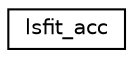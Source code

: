 digraph "Graphical Class Hierarchy"
{
  edge [fontname="Helvetica",fontsize="10",labelfontname="Helvetica",labelfontsize="10"];
  node [fontname="Helvetica",fontsize="10",shape=record];
  rankdir="LR";
  Node1 [label="lsfit_acc",height=0.2,width=0.4,color="black", fillcolor="white", style="filled",URL="$structlsfit__acc.html"];
}
